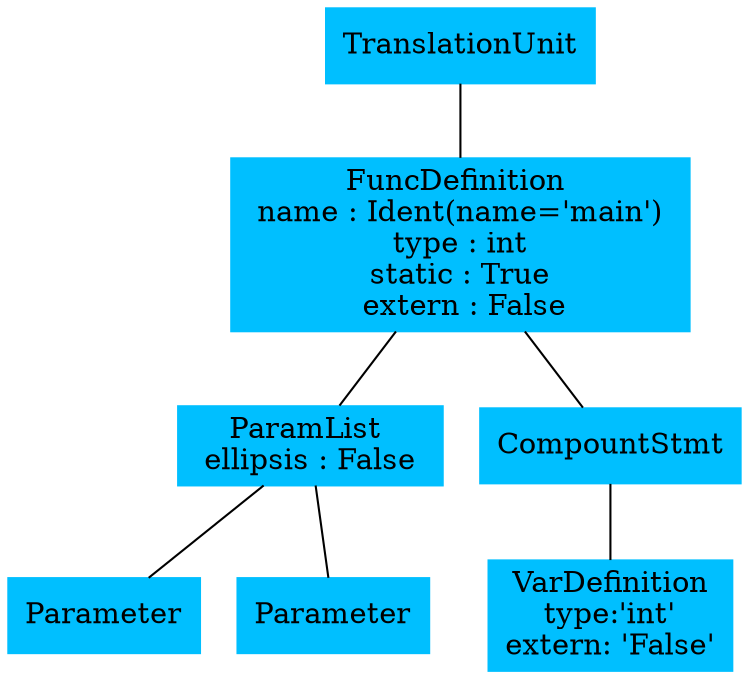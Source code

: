 // AST
digraph AST {
	node [color=deepskyblue shape=box style=filled]
	edge [arrowhead=none]
	n01 [label="TranslationUnit\n"]
	n02 [label="FuncDefinition 
 name : Ident(name='main') 
 type : int 
 static : True 
 extern : False"]
	n03 [label="ParamList 
 ellipsis : False "]
	n04 [label=Parameter]
	n03 -> n04
	n05 [label=Parameter]
	n03 -> n05
	n02 -> n03
	n06 [label=CompountStmt]
	n07 [label="VarDefinition\ntype:'int'\nextern: 'False'"]
	n06 -> n07
	n02 -> n06
	n01 -> n02
}
